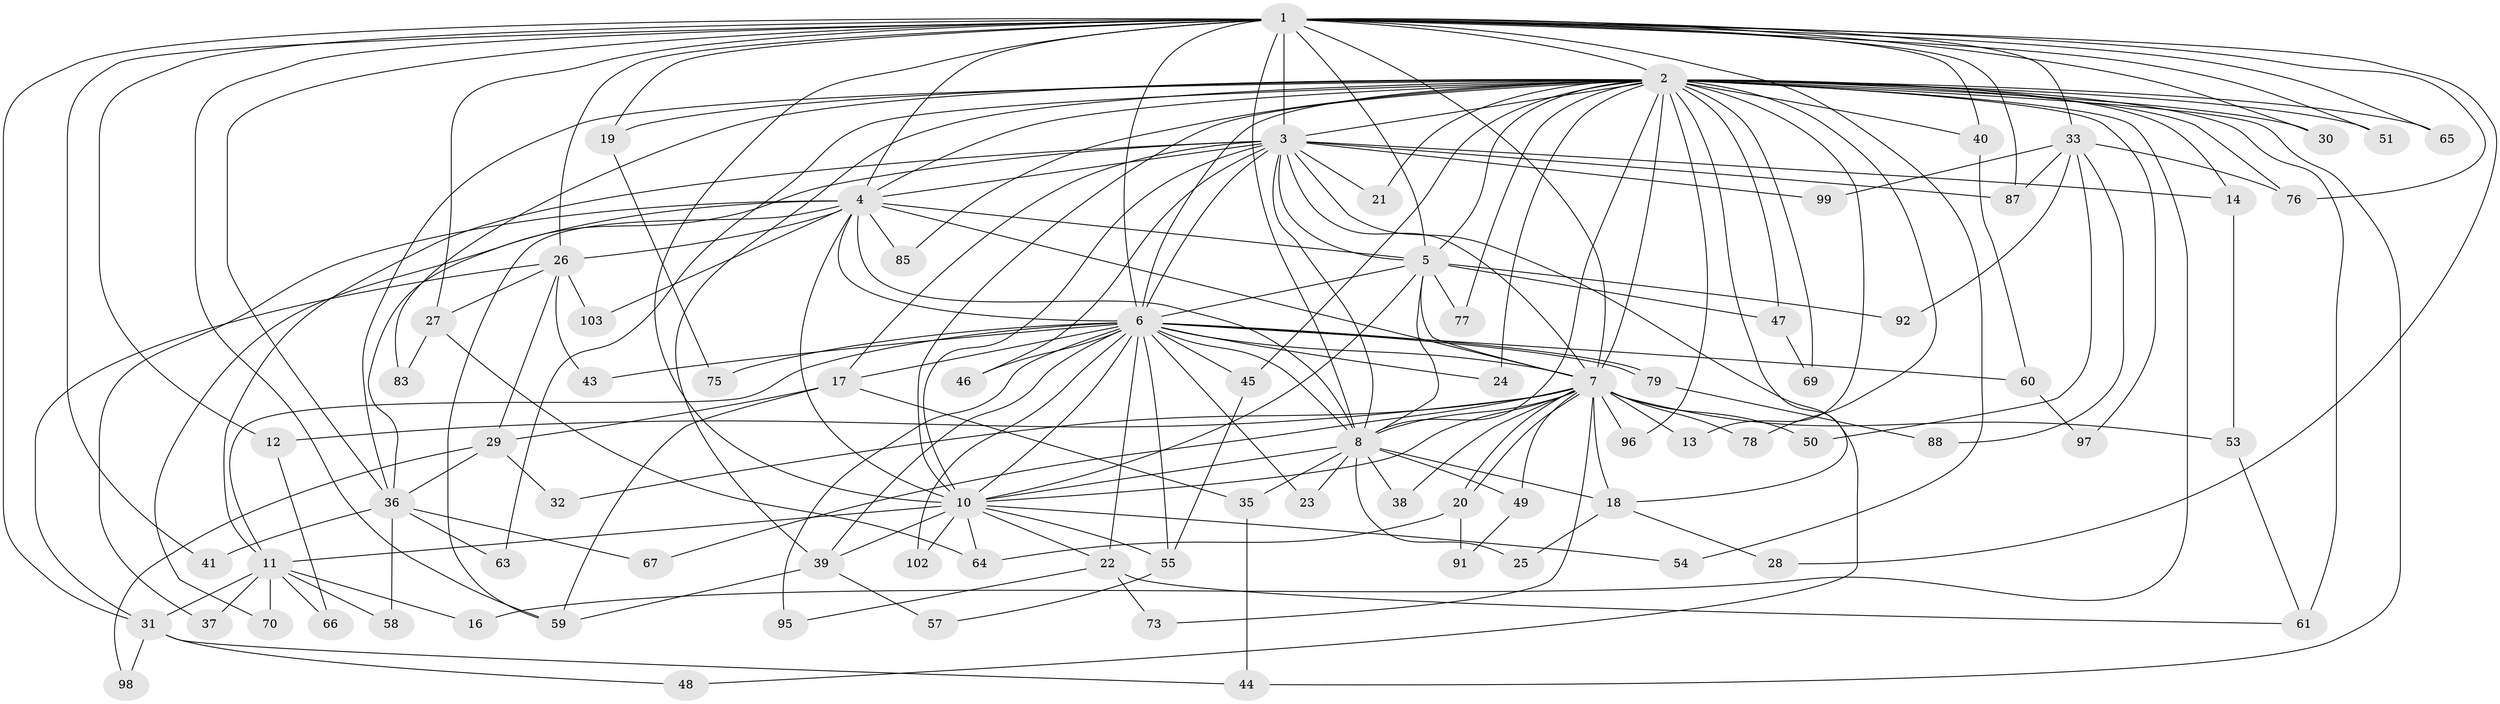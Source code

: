 // original degree distribution, {17: 0.019230769230769232, 37: 0.009615384615384616, 20: 0.019230769230769232, 15: 0.009615384615384616, 13: 0.009615384615384616, 25: 0.009615384615384616, 24: 0.009615384615384616, 18: 0.009615384615384616, 10: 0.009615384615384616, 3: 0.17307692307692307, 2: 0.5865384615384616, 5: 0.04807692307692308, 4: 0.04807692307692308, 7: 0.009615384615384616, 6: 0.009615384615384616, 8: 0.019230769230769232}
// Generated by graph-tools (version 1.1) at 2025/41/03/06/25 10:41:31]
// undirected, 81 vertices, 193 edges
graph export_dot {
graph [start="1"]
  node [color=gray90,style=filled];
  1 [super="+9"];
  2 [super="+71"];
  3 [super="+42"];
  4 [super="+93"];
  5 [super="+72"];
  6 [super="+15"];
  7 [super="+52"];
  8 [super="+62"];
  10 [super="+86"];
  11 [super="+56"];
  12;
  13;
  14;
  16;
  17 [super="+90"];
  18 [super="+34"];
  19;
  20;
  21;
  22;
  23;
  24;
  25;
  26 [super="+84"];
  27;
  28;
  29 [super="+81"];
  30;
  31 [super="+68"];
  32;
  33 [super="+100"];
  35;
  36 [super="+74"];
  37;
  38;
  39 [super="+101"];
  40;
  41;
  43;
  44;
  45;
  46;
  47;
  48;
  49;
  50;
  51;
  53;
  54;
  55 [super="+82"];
  57;
  58;
  59 [super="+80"];
  60;
  61 [super="+104"];
  63;
  64 [super="+94"];
  65;
  66;
  67;
  69;
  70;
  73;
  75;
  76;
  77;
  78;
  79;
  83;
  85;
  87 [super="+89"];
  88;
  91;
  92;
  95;
  96;
  97;
  98;
  99;
  102;
  103;
  1 -- 2 [weight=2];
  1 -- 3 [weight=2];
  1 -- 4 [weight=2];
  1 -- 5 [weight=3];
  1 -- 6 [weight=2];
  1 -- 7 [weight=2];
  1 -- 8 [weight=2];
  1 -- 10 [weight=2];
  1 -- 26;
  1 -- 27;
  1 -- 28;
  1 -- 33 [weight=2];
  1 -- 41;
  1 -- 54;
  1 -- 76;
  1 -- 65;
  1 -- 12;
  1 -- 19;
  1 -- 30;
  1 -- 31;
  1 -- 36;
  1 -- 40;
  1 -- 51;
  1 -- 59;
  1 -- 87;
  2 -- 3;
  2 -- 4;
  2 -- 5;
  2 -- 6;
  2 -- 7 [weight=2];
  2 -- 8 [weight=2];
  2 -- 10;
  2 -- 13;
  2 -- 14;
  2 -- 16;
  2 -- 19;
  2 -- 21;
  2 -- 24;
  2 -- 30;
  2 -- 39;
  2 -- 40;
  2 -- 44;
  2 -- 45;
  2 -- 47;
  2 -- 51;
  2 -- 63;
  2 -- 65;
  2 -- 69;
  2 -- 76;
  2 -- 77;
  2 -- 78;
  2 -- 83;
  2 -- 85;
  2 -- 96;
  2 -- 97;
  2 -- 36;
  2 -- 18;
  2 -- 61;
  3 -- 4;
  3 -- 5;
  3 -- 6 [weight=2];
  3 -- 7;
  3 -- 8;
  3 -- 10 [weight=2];
  3 -- 14;
  3 -- 17;
  3 -- 21;
  3 -- 36;
  3 -- 46;
  3 -- 48;
  3 -- 87;
  3 -- 99;
  3 -- 11;
  4 -- 5;
  4 -- 6 [weight=2];
  4 -- 7;
  4 -- 8;
  4 -- 10;
  4 -- 26;
  4 -- 37;
  4 -- 59;
  4 -- 70;
  4 -- 85;
  4 -- 103;
  5 -- 6;
  5 -- 7;
  5 -- 8;
  5 -- 10;
  5 -- 47;
  5 -- 77;
  5 -- 92;
  6 -- 7;
  6 -- 8 [weight=2];
  6 -- 10;
  6 -- 11;
  6 -- 24;
  6 -- 39;
  6 -- 43;
  6 -- 45;
  6 -- 46;
  6 -- 55;
  6 -- 60;
  6 -- 75;
  6 -- 79;
  6 -- 79;
  6 -- 95;
  6 -- 102;
  6 -- 17;
  6 -- 23;
  6 -- 22;
  7 -- 8;
  7 -- 10;
  7 -- 12;
  7 -- 13;
  7 -- 18;
  7 -- 20;
  7 -- 20;
  7 -- 32;
  7 -- 38;
  7 -- 49;
  7 -- 50;
  7 -- 53;
  7 -- 67;
  7 -- 73;
  7 -- 78;
  7 -- 96;
  8 -- 10;
  8 -- 18;
  8 -- 23;
  8 -- 25;
  8 -- 35;
  8 -- 38;
  8 -- 49;
  10 -- 11 [weight=2];
  10 -- 22;
  10 -- 54;
  10 -- 55;
  10 -- 64;
  10 -- 102;
  10 -- 39;
  11 -- 16;
  11 -- 31;
  11 -- 37;
  11 -- 58;
  11 -- 66;
  11 -- 70;
  12 -- 66;
  14 -- 53;
  17 -- 29;
  17 -- 35;
  17 -- 59;
  18 -- 25;
  18 -- 28;
  19 -- 75;
  20 -- 91;
  20 -- 64;
  22 -- 61;
  22 -- 73;
  22 -- 95;
  26 -- 27;
  26 -- 29;
  26 -- 43;
  26 -- 103;
  26 -- 31;
  27 -- 64;
  27 -- 83;
  29 -- 32;
  29 -- 98;
  29 -- 36;
  31 -- 48;
  31 -- 98;
  31 -- 44;
  33 -- 50;
  33 -- 87;
  33 -- 88;
  33 -- 92;
  33 -- 99;
  33 -- 76;
  35 -- 44;
  36 -- 41;
  36 -- 58;
  36 -- 63;
  36 -- 67;
  39 -- 57;
  39 -- 59;
  40 -- 60;
  45 -- 55;
  47 -- 69;
  49 -- 91;
  53 -- 61;
  55 -- 57;
  60 -- 97;
  79 -- 88;
}
